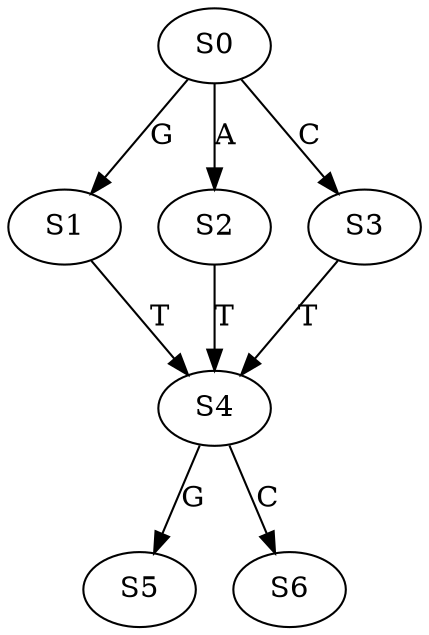strict digraph  {
	S0 -> S1 [ label = G ];
	S0 -> S2 [ label = A ];
	S0 -> S3 [ label = C ];
	S1 -> S4 [ label = T ];
	S2 -> S4 [ label = T ];
	S3 -> S4 [ label = T ];
	S4 -> S5 [ label = G ];
	S4 -> S6 [ label = C ];
}
